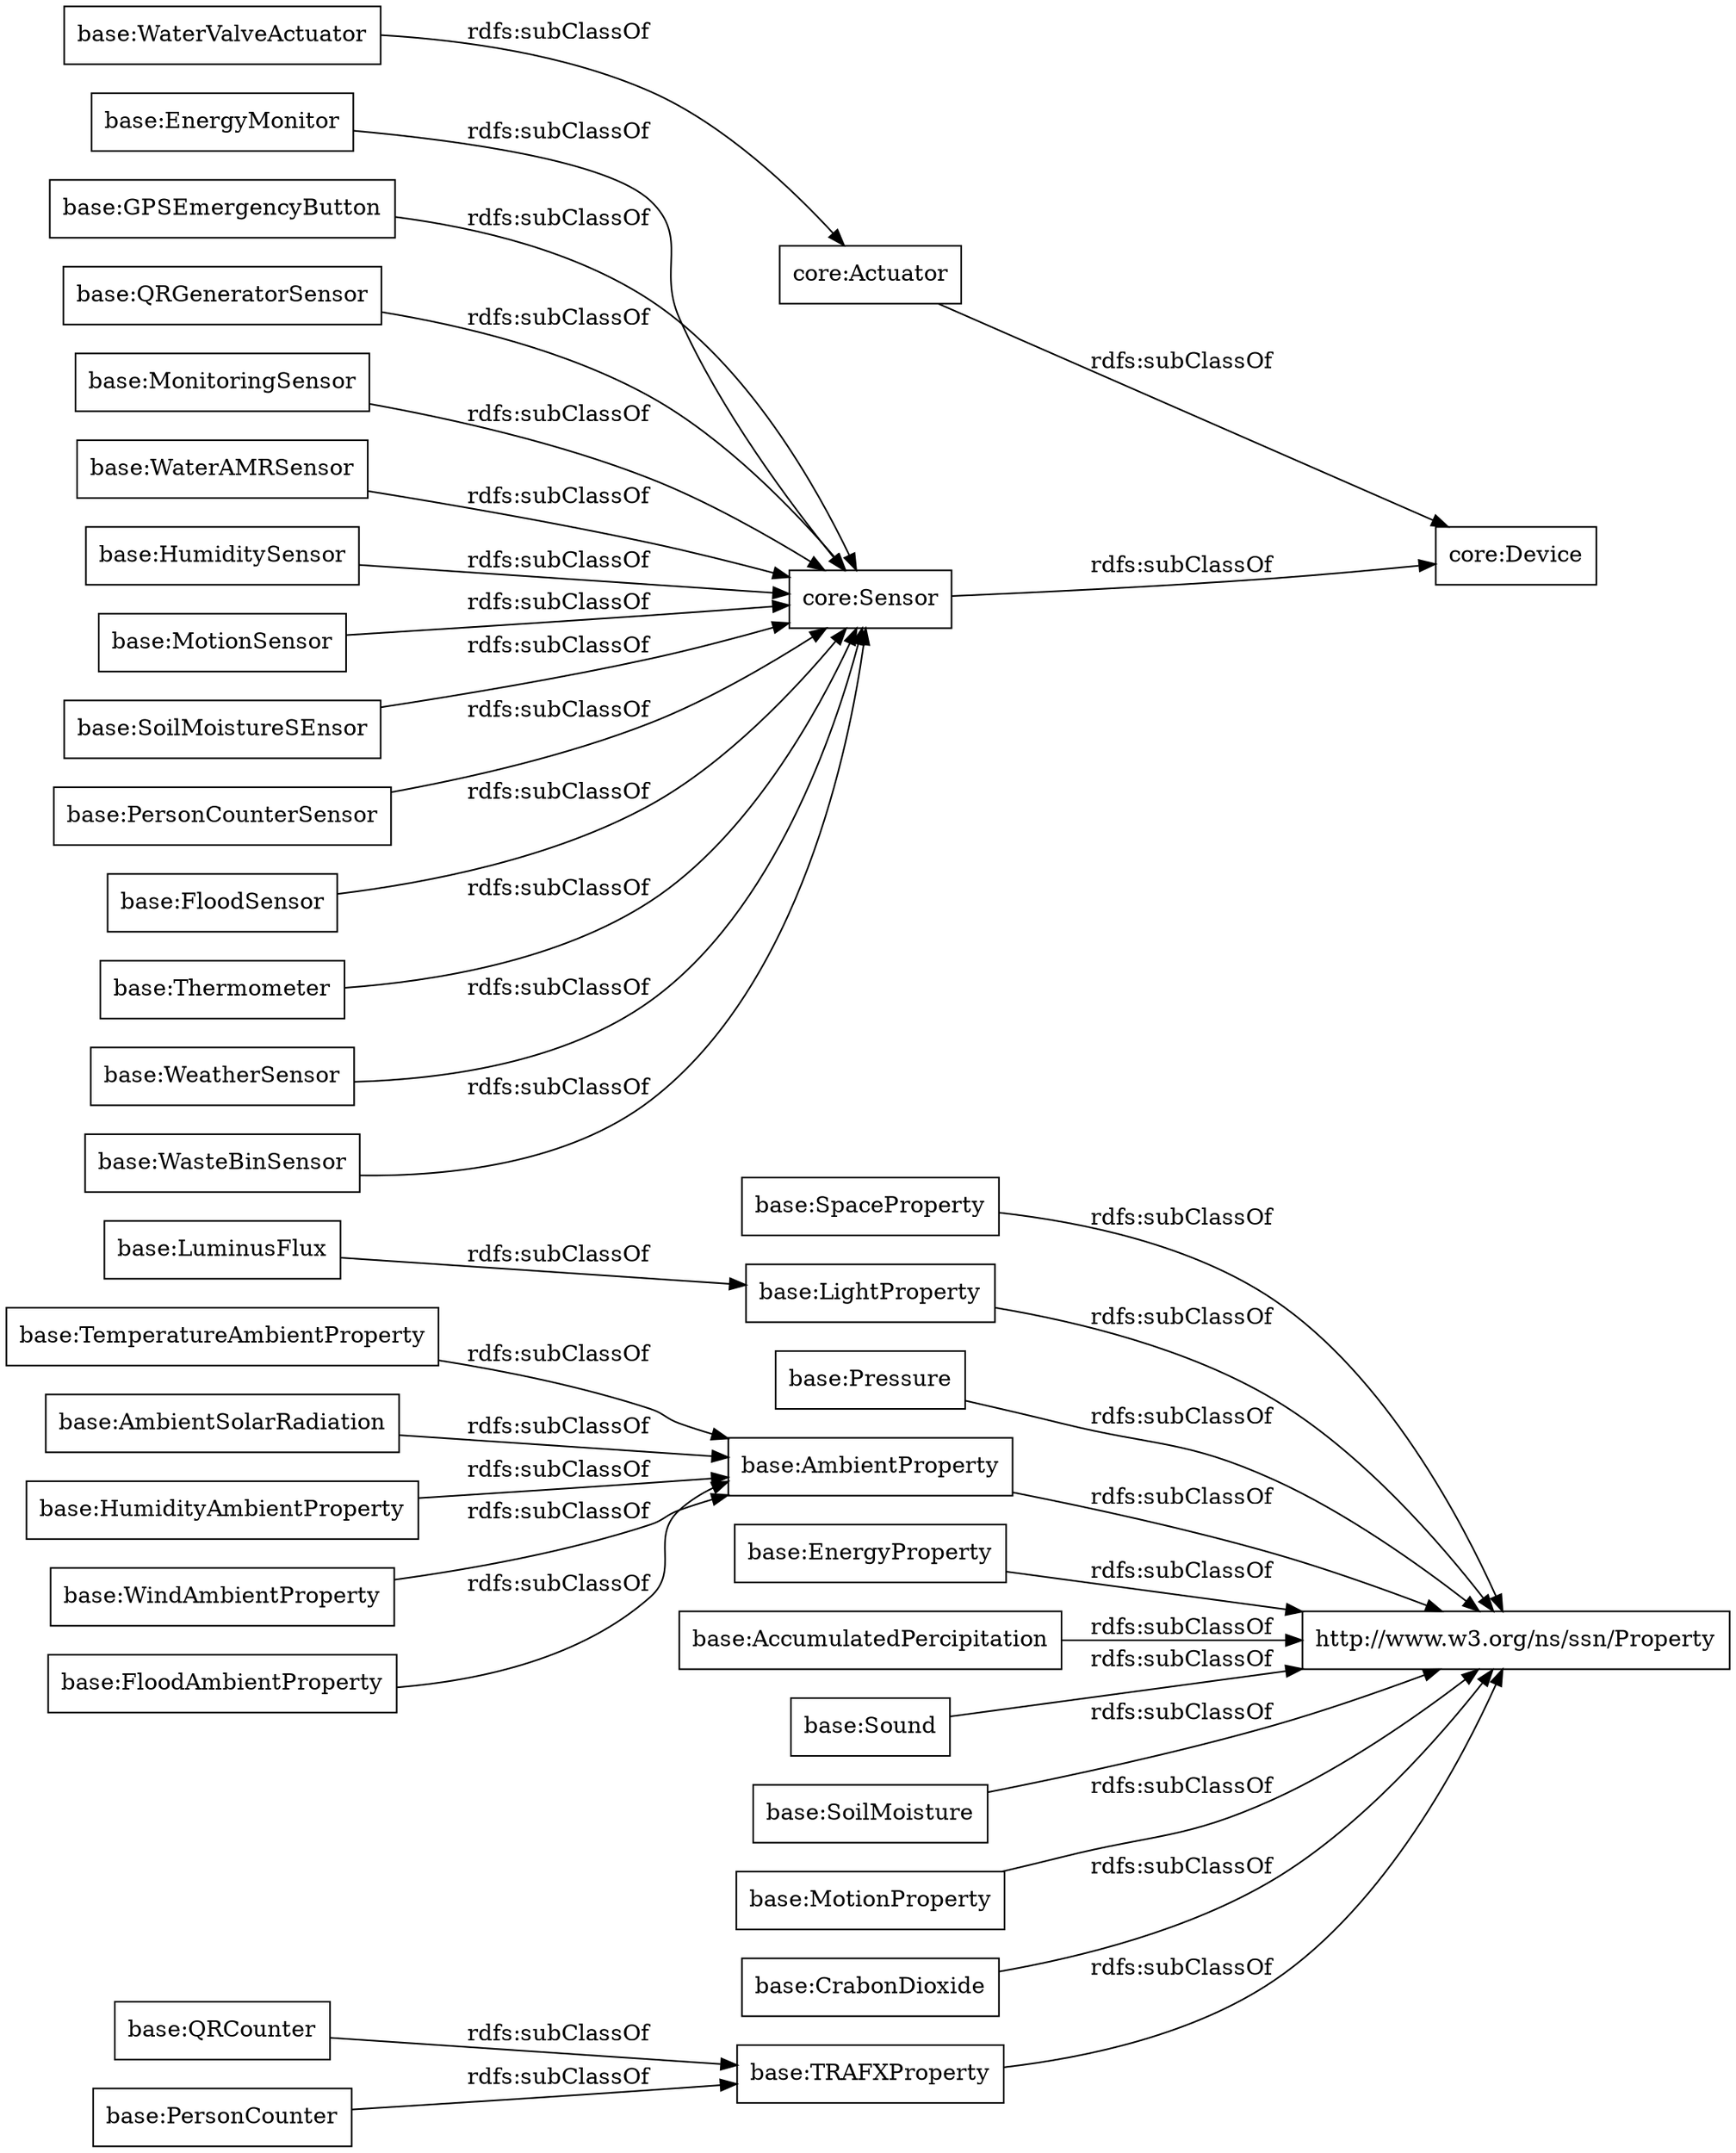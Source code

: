 digraph ar2dtool_diagram { 
rankdir=LR;
size="1000"
node [shape = rectangle, color="black"]; "base:TRAFXProperty" "base:TemperatureAmbientProperty" "base:SpaceProperty" "base:LightProperty" "base:EnergyMonitor" "base:QRGeneratorSensor" "base:Pressure" "base:MonitoringSensor" "base:WaterAMRSensor" "base:AmbientProperty" "base:HumiditySensor" "base:AmbientSolarRadiation" "core:Actuator" "base:HumidityAmbientProperty" "base:MotionSensor" "base:LuminusFlux" "base:WindAmbientProperty" "base:WaterValveActuator" "base:EnergyProperty" "base:AccumulatedPercipitation" "base:QRCounter" "base:SoilMoistureSEnsor" "base:PersonCounterSensor" "base:FloodAmbientProperty" "http://www.w3.org/ns/ssn/Property" "base:Sound" "base:FloodSensor" "core:Device" "base:Thermometer" "base:SoilMoisture" "core:Sensor" "base:PersonCounter" "base:WeatherSensor" "base:WasteBinSensor" "base:MotionProperty" "base:GPSEmergencyButton" "base:CrabonDioxide" ; /*classes style*/
	"base:EnergyProperty" -> "http://www.w3.org/ns/ssn/Property" [ label = "rdfs:subClassOf" ];
	"base:WeatherSensor" -> "core:Sensor" [ label = "rdfs:subClassOf" ];
	"base:PersonCounterSensor" -> "core:Sensor" [ label = "rdfs:subClassOf" ];
	"base:QRGeneratorSensor" -> "core:Sensor" [ label = "rdfs:subClassOf" ];
	"base:CrabonDioxide" -> "http://www.w3.org/ns/ssn/Property" [ label = "rdfs:subClassOf" ];
	"base:PersonCounter" -> "base:TRAFXProperty" [ label = "rdfs:subClassOf" ];
	"base:HumiditySensor" -> "core:Sensor" [ label = "rdfs:subClassOf" ];
	"base:MotionProperty" -> "http://www.w3.org/ns/ssn/Property" [ label = "rdfs:subClassOf" ];
	"base:WasteBinSensor" -> "core:Sensor" [ label = "rdfs:subClassOf" ];
	"base:QRCounter" -> "base:TRAFXProperty" [ label = "rdfs:subClassOf" ];
	"base:AmbientProperty" -> "http://www.w3.org/ns/ssn/Property" [ label = "rdfs:subClassOf" ];
	"base:HumidityAmbientProperty" -> "base:AmbientProperty" [ label = "rdfs:subClassOf" ];
	"base:MotionSensor" -> "core:Sensor" [ label = "rdfs:subClassOf" ];
	"base:SoilMoisture" -> "http://www.w3.org/ns/ssn/Property" [ label = "rdfs:subClassOf" ];
	"base:FloodAmbientProperty" -> "base:AmbientProperty" [ label = "rdfs:subClassOf" ];
	"base:MonitoringSensor" -> "core:Sensor" [ label = "rdfs:subClassOf" ];
	"base:GPSEmergencyButton" -> "core:Sensor" [ label = "rdfs:subClassOf" ];
	"base:EnergyMonitor" -> "core:Sensor" [ label = "rdfs:subClassOf" ];
	"base:FloodSensor" -> "core:Sensor" [ label = "rdfs:subClassOf" ];
	"base:SoilMoistureSEnsor" -> "core:Sensor" [ label = "rdfs:subClassOf" ];
	"base:Sound" -> "http://www.w3.org/ns/ssn/Property" [ label = "rdfs:subClassOf" ];
	"base:WindAmbientProperty" -> "base:AmbientProperty" [ label = "rdfs:subClassOf" ];
	"base:Pressure" -> "http://www.w3.org/ns/ssn/Property" [ label = "rdfs:subClassOf" ];
	"base:LuminusFlux" -> "base:LightProperty" [ label = "rdfs:subClassOf" ];
	"base:WaterAMRSensor" -> "core:Sensor" [ label = "rdfs:subClassOf" ];
	"core:Sensor" -> "core:Device" [ label = "rdfs:subClassOf" ];
	"core:Actuator" -> "core:Device" [ label = "rdfs:subClassOf" ];
	"base:LightProperty" -> "http://www.w3.org/ns/ssn/Property" [ label = "rdfs:subClassOf" ];
	"base:AccumulatedPercipitation" -> "http://www.w3.org/ns/ssn/Property" [ label = "rdfs:subClassOf" ];
	"base:Thermometer" -> "core:Sensor" [ label = "rdfs:subClassOf" ];
	"base:TemperatureAmbientProperty" -> "base:AmbientProperty" [ label = "rdfs:subClassOf" ];
	"base:SpaceProperty" -> "http://www.w3.org/ns/ssn/Property" [ label = "rdfs:subClassOf" ];
	"base:WaterValveActuator" -> "core:Actuator" [ label = "rdfs:subClassOf" ];
	"base:AmbientSolarRadiation" -> "base:AmbientProperty" [ label = "rdfs:subClassOf" ];
	"base:TRAFXProperty" -> "http://www.w3.org/ns/ssn/Property" [ label = "rdfs:subClassOf" ];

}
